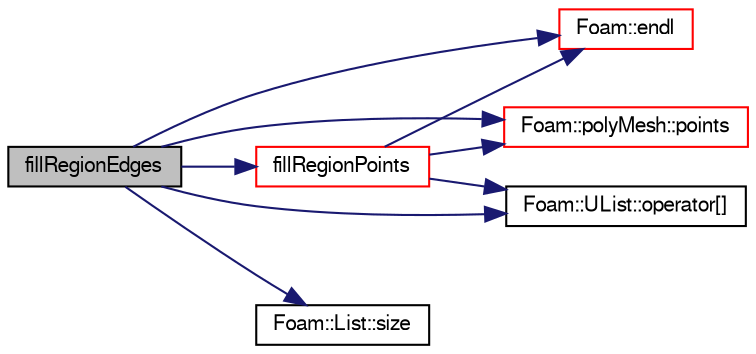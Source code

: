 digraph "fillRegionEdges"
{
  bgcolor="transparent";
  edge [fontname="FreeSans",fontsize="10",labelfontname="FreeSans",labelfontsize="10"];
  node [fontname="FreeSans",fontsize="10",shape=record];
  rankdir="LR";
  Node1619 [label="fillRegionEdges",height=0.2,width=0.4,color="black", fillcolor="grey75", style="filled", fontcolor="black"];
  Node1619 -> Node1620 [color="midnightblue",fontsize="10",style="solid",fontname="FreeSans"];
  Node1620 [label="Foam::endl",height=0.2,width=0.4,color="red",URL="$a21124.html#a2db8fe02a0d3909e9351bb4275b23ce4",tooltip="Add newline and flush stream. "];
  Node1619 -> Node1622 [color="midnightblue",fontsize="10",style="solid",fontname="FreeSans"];
  Node1622 [label="fillRegionPoints",height=0.2,width=0.4,color="red",URL="$a24950.html#a000d418d1891eeac745e5ddc090b4ad7",tooltip="Find regionPoints and fill all neighbours. Iterate until nothing. "];
  Node1622 -> Node1623 [color="midnightblue",fontsize="10",style="solid",fontname="FreeSans"];
  Node1623 [label="Foam::polyMesh::points",height=0.2,width=0.4,color="red",URL="$a27410.html#ac44123fc1265297c41a43c3b62fdb4c2",tooltip="Return raw points. "];
  Node1622 -> Node1924 [color="midnightblue",fontsize="10",style="solid",fontname="FreeSans"];
  Node1924 [label="Foam::UList::operator[]",height=0.2,width=0.4,color="black",URL="$a25698.html#a851e28f7788bbc82f5a4aa9f0efdefe4",tooltip="Return element of UList. "];
  Node1622 -> Node1620 [color="midnightblue",fontsize="10",style="solid",fontname="FreeSans"];
  Node1619 -> Node1924 [color="midnightblue",fontsize="10",style="solid",fontname="FreeSans"];
  Node1619 -> Node1623 [color="midnightblue",fontsize="10",style="solid",fontname="FreeSans"];
  Node1619 -> Node1711 [color="midnightblue",fontsize="10",style="solid",fontname="FreeSans"];
  Node1711 [label="Foam::List::size",height=0.2,width=0.4,color="black",URL="$a25694.html#a8a5f6fa29bd4b500caf186f60245b384",tooltip="Override size to be inconsistent with allocated storage. "];
}
